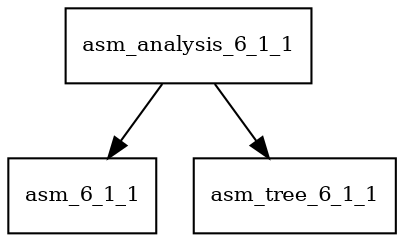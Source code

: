 digraph asm_analysis_6_1_1_dependencies {
  node [shape = box, fontsize=10.0];
  asm_analysis_6_1_1 -> asm_6_1_1;
  asm_analysis_6_1_1 -> asm_tree_6_1_1;
}
